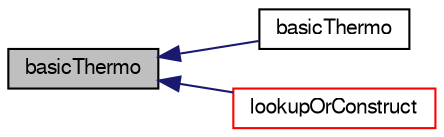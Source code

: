 digraph "basicThermo"
{
  bgcolor="transparent";
  edge [fontname="FreeSans",fontsize="10",labelfontname="FreeSans",labelfontsize="10"];
  node [fontname="FreeSans",fontsize="10",shape=record];
  rankdir="LR";
  Node1 [label="basicThermo",height=0.2,width=0.4,color="black", fillcolor="grey75", style="filled", fontcolor="black"];
  Node1 -> Node2 [dir="back",color="midnightblue",fontsize="10",style="solid",fontname="FreeSans"];
  Node2 [label="basicThermo",height=0.2,width=0.4,color="black",URL="$a29734.html#a3d41a279b81658eb9051ea632fb01300",tooltip="Construct from mesh and phase name. "];
  Node1 -> Node3 [dir="back",color="midnightblue",fontsize="10",style="solid",fontname="FreeSans"];
  Node3 [label="lookupOrConstruct",height=0.2,width=0.4,color="red",URL="$a29734.html#a87ac5880655544b9077eaef70a54ad8e"];
}
